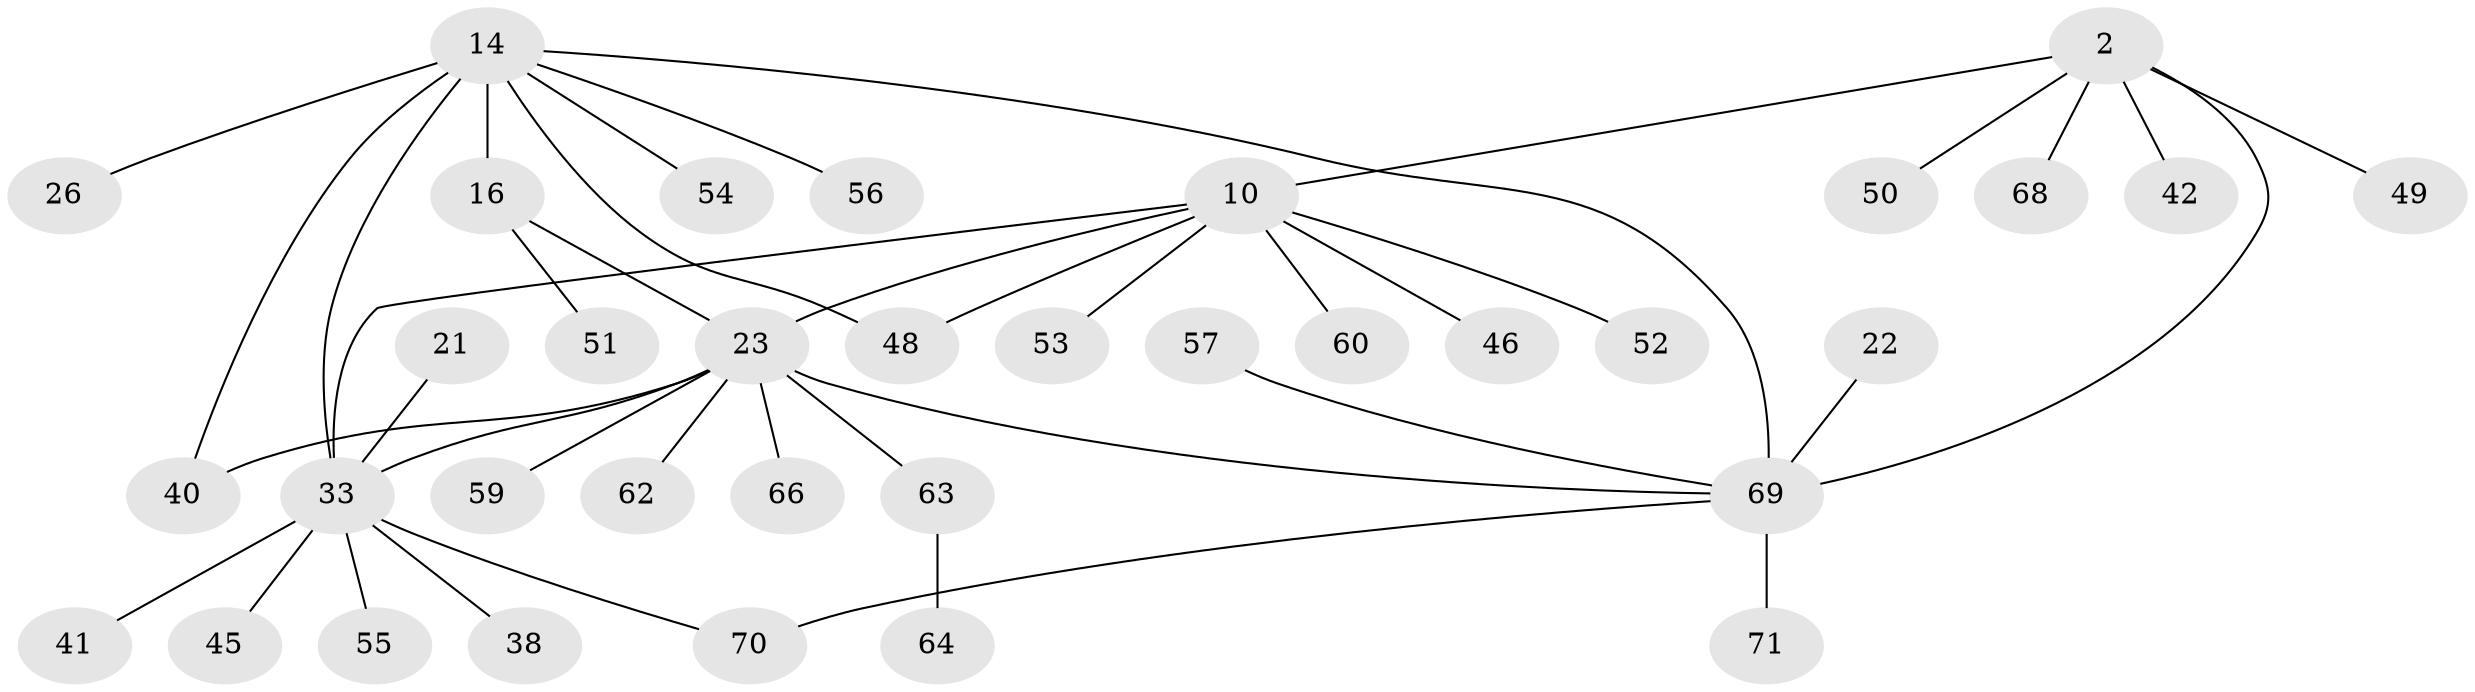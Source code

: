 // original degree distribution, {9: 0.014084507042253521, 8: 0.056338028169014086, 3: 0.08450704225352113, 7: 0.028169014084507043, 2: 0.2676056338028169, 6: 0.014084507042253521, 4: 0.028169014084507043, 10: 0.014084507042253521, 5: 0.028169014084507043, 1: 0.4647887323943662}
// Generated by graph-tools (version 1.1) at 2025/55/03/09/25 04:55:08]
// undirected, 35 vertices, 41 edges
graph export_dot {
graph [start="1"]
  node [color=gray90,style=filled];
  2;
  10 [super="+9"];
  14 [super="+13+6"];
  16 [super="+15"];
  21;
  22;
  23 [super="+12+11"];
  26 [super="+19"];
  33 [super="+25+8+18+5"];
  38;
  40 [super="+28+31+29+32+37"];
  41;
  42;
  45 [super="+36"];
  46;
  48;
  49;
  50;
  51 [super="+30"];
  52;
  53;
  54 [super="+17"];
  55;
  56;
  57;
  59;
  60;
  62 [super="+43"];
  63 [super="+34"];
  64;
  66;
  68;
  69 [super="+35+3+58"];
  70 [super="+67"];
  71 [super="+20+27+44+47+61+65"];
  2 -- 10 [weight=2];
  2 -- 42;
  2 -- 49;
  2 -- 50;
  2 -- 68;
  2 -- 69 [weight=2];
  10 -- 46 [weight=2];
  10 -- 48;
  10 -- 52;
  10 -- 60;
  10 -- 53;
  10 -- 23 [weight=2];
  10 -- 33 [weight=2];
  14 -- 48;
  14 -- 56;
  14 -- 54;
  14 -- 26;
  14 -- 40;
  14 -- 33 [weight=3];
  14 -- 69 [weight=2];
  14 -- 16 [weight=2];
  16 -- 51;
  16 -- 23;
  21 -- 33;
  22 -- 69;
  23 -- 63 [weight=2];
  23 -- 66;
  23 -- 59;
  23 -- 69 [weight=2];
  23 -- 40;
  23 -- 62;
  23 -- 33 [weight=2];
  33 -- 38;
  33 -- 45;
  33 -- 55;
  33 -- 70;
  33 -- 41;
  57 -- 69;
  63 -- 64;
  69 -- 70;
  69 -- 71;
}

